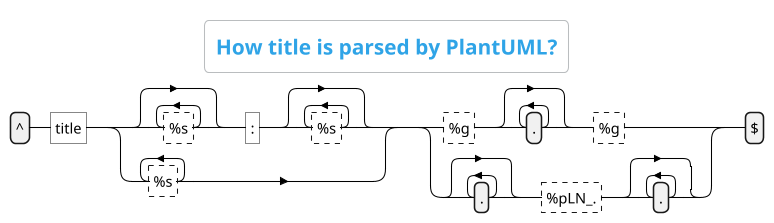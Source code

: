 ' Do not edit
' Theme Gallery
' autogenerated by script
'
@startregex
!theme cerulean-outline
title How title is parsed by PlantUML?
^title(?:[%s]*:[%s]*|[%s]+)(?:(?:[%g](.*)[%g])|(?:(.*[%pLN_.].*)))$
@endregex
